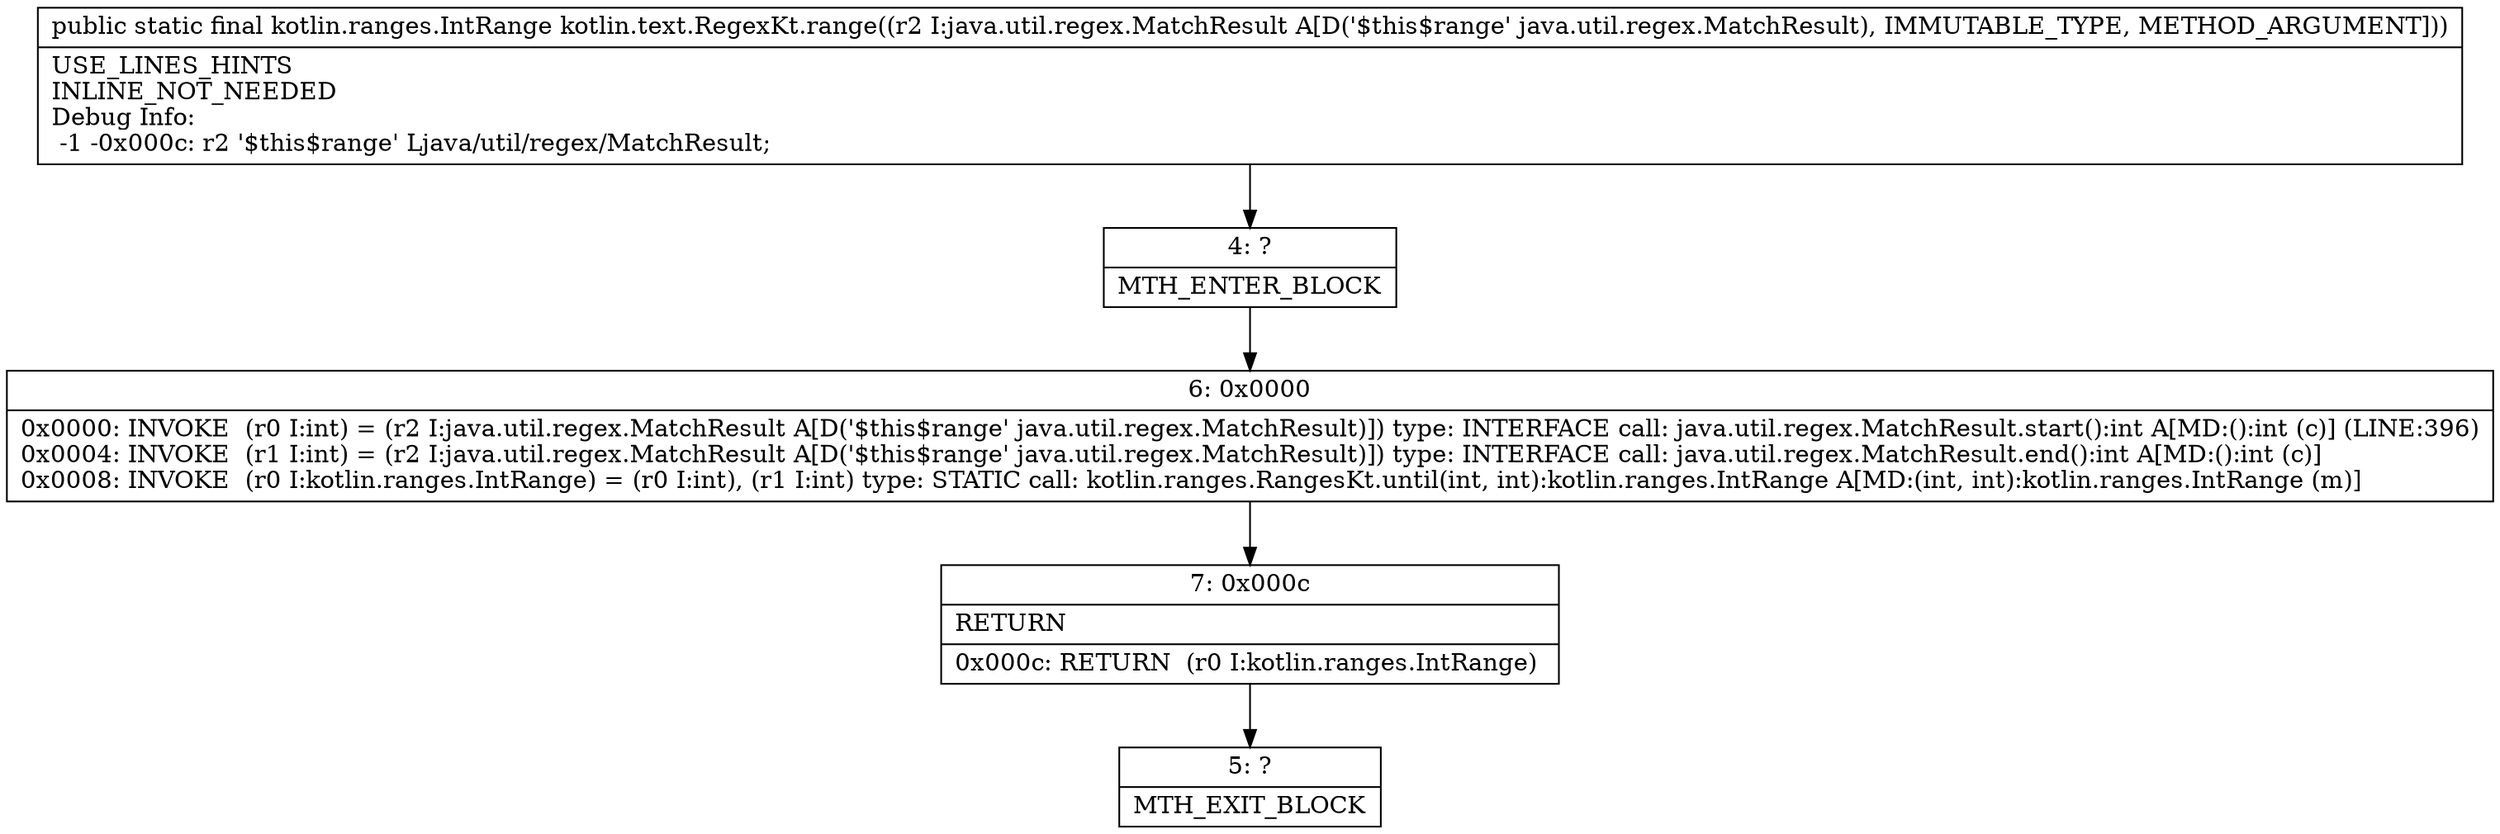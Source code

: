 digraph "CFG forkotlin.text.RegexKt.range(Ljava\/util\/regex\/MatchResult;)Lkotlin\/ranges\/IntRange;" {
Node_4 [shape=record,label="{4\:\ ?|MTH_ENTER_BLOCK\l}"];
Node_6 [shape=record,label="{6\:\ 0x0000|0x0000: INVOKE  (r0 I:int) = (r2 I:java.util.regex.MatchResult A[D('$this$range' java.util.regex.MatchResult)]) type: INTERFACE call: java.util.regex.MatchResult.start():int A[MD:():int (c)] (LINE:396)\l0x0004: INVOKE  (r1 I:int) = (r2 I:java.util.regex.MatchResult A[D('$this$range' java.util.regex.MatchResult)]) type: INTERFACE call: java.util.regex.MatchResult.end():int A[MD:():int (c)]\l0x0008: INVOKE  (r0 I:kotlin.ranges.IntRange) = (r0 I:int), (r1 I:int) type: STATIC call: kotlin.ranges.RangesKt.until(int, int):kotlin.ranges.IntRange A[MD:(int, int):kotlin.ranges.IntRange (m)]\l}"];
Node_7 [shape=record,label="{7\:\ 0x000c|RETURN\l|0x000c: RETURN  (r0 I:kotlin.ranges.IntRange) \l}"];
Node_5 [shape=record,label="{5\:\ ?|MTH_EXIT_BLOCK\l}"];
MethodNode[shape=record,label="{public static final kotlin.ranges.IntRange kotlin.text.RegexKt.range((r2 I:java.util.regex.MatchResult A[D('$this$range' java.util.regex.MatchResult), IMMUTABLE_TYPE, METHOD_ARGUMENT]))  | USE_LINES_HINTS\lINLINE_NOT_NEEDED\lDebug Info:\l  \-1 \-0x000c: r2 '$this$range' Ljava\/util\/regex\/MatchResult;\l}"];
MethodNode -> Node_4;Node_4 -> Node_6;
Node_6 -> Node_7;
Node_7 -> Node_5;
}

